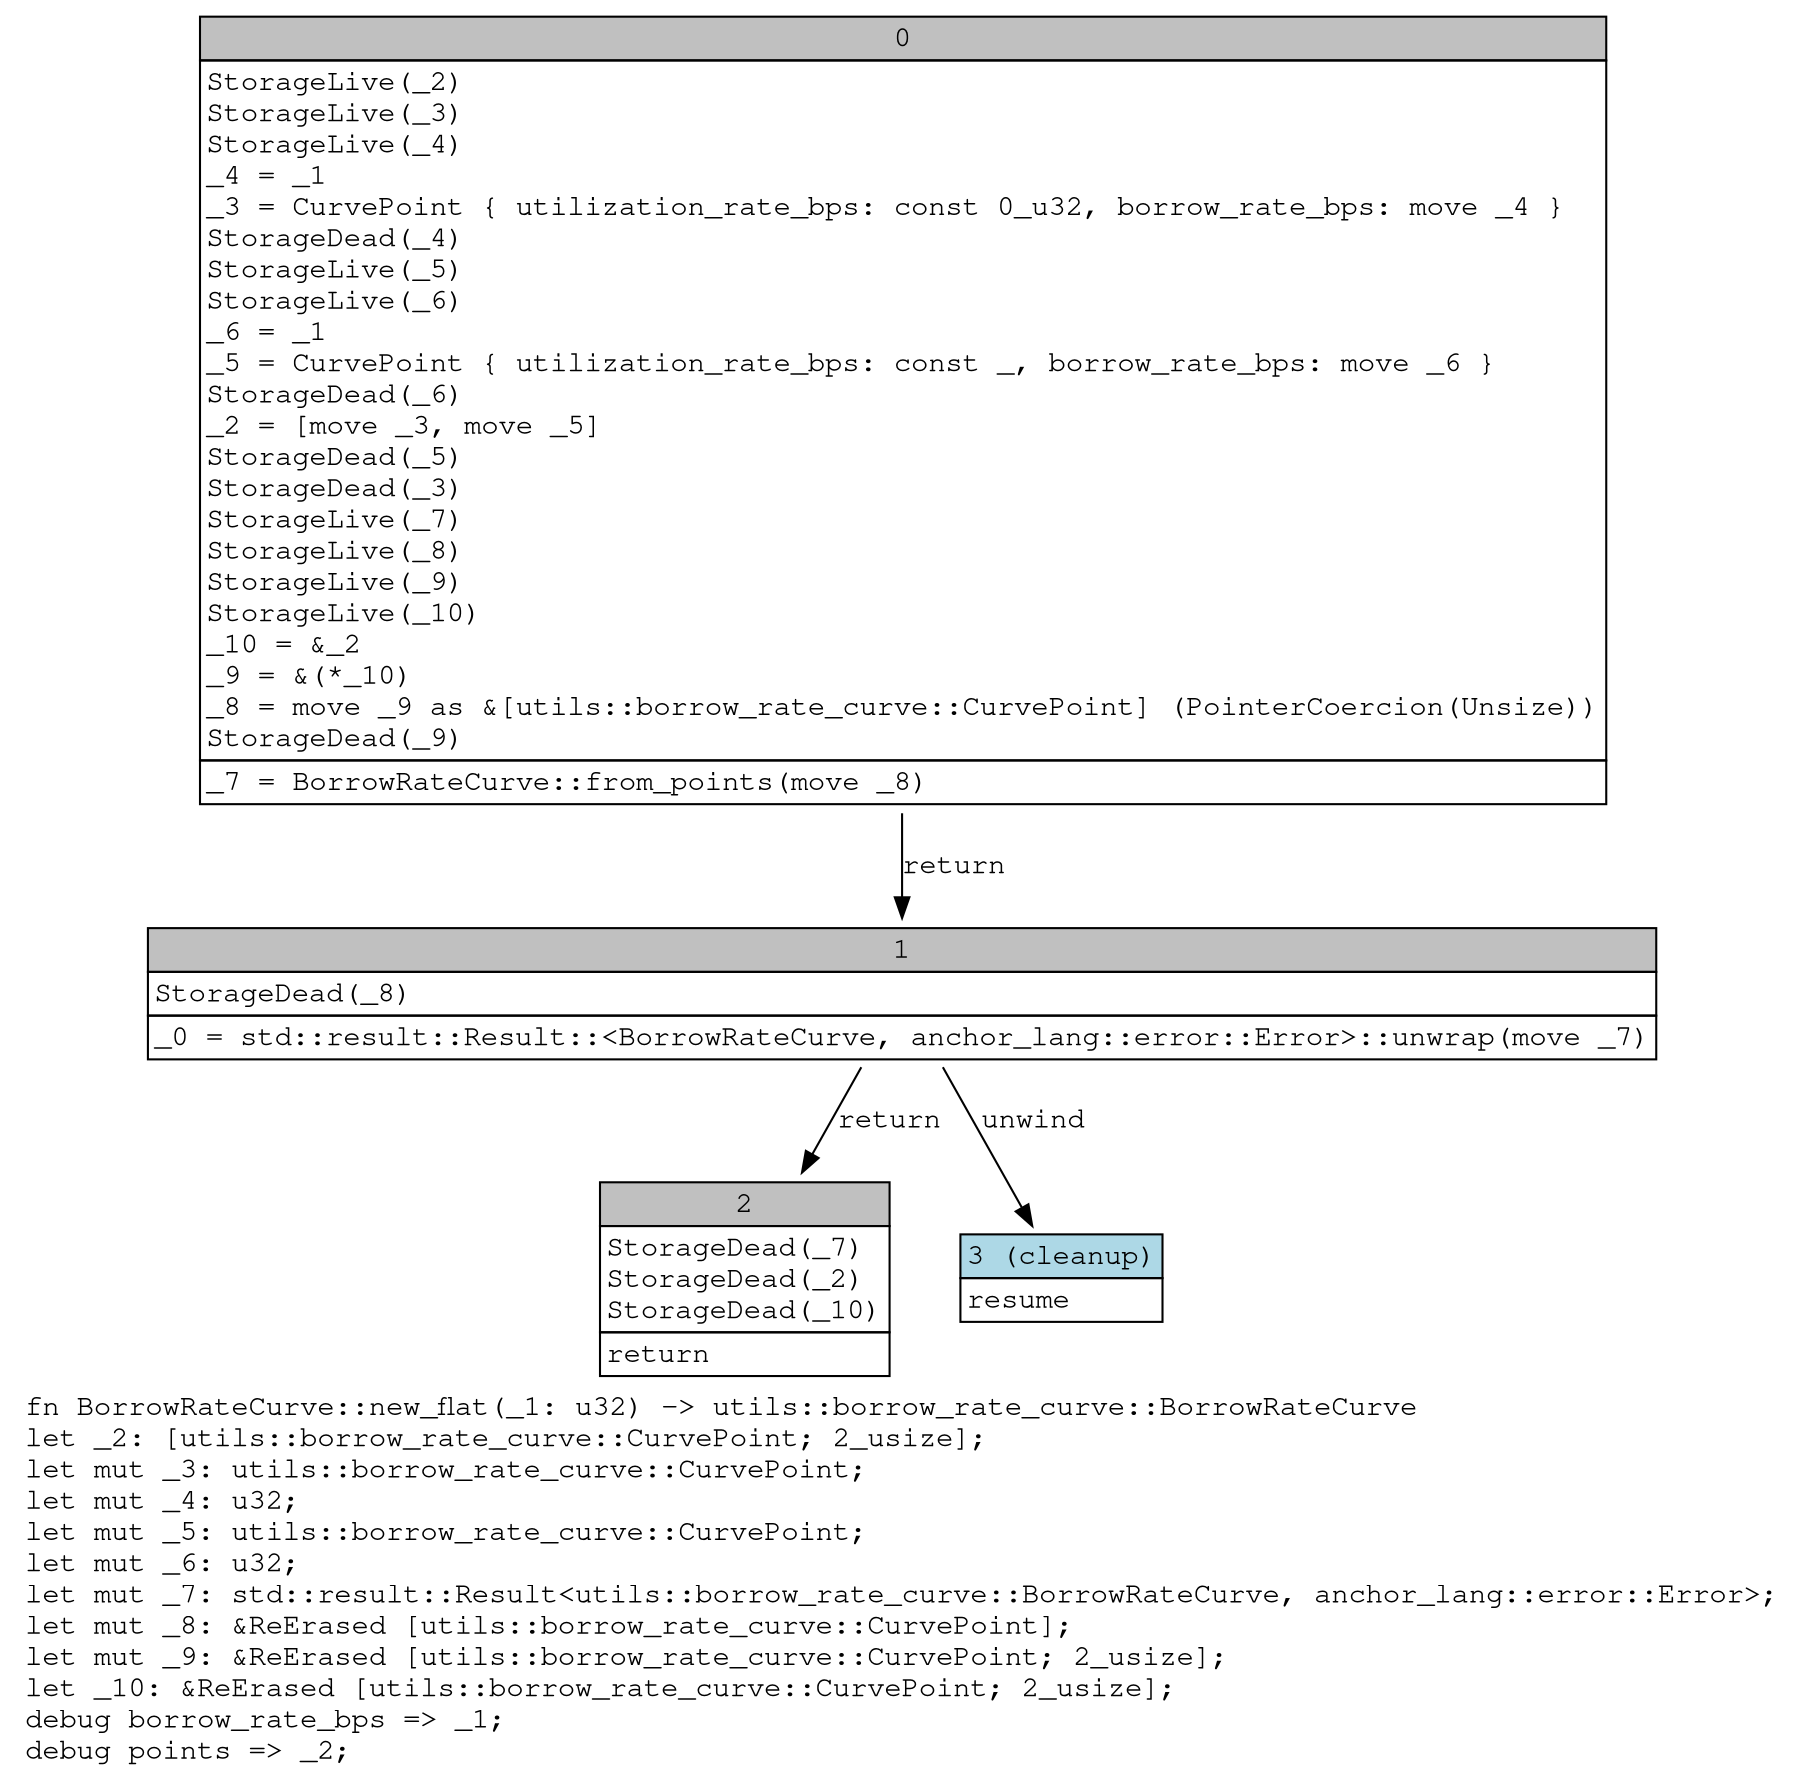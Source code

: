 digraph Mir_0_2217 {
    graph [fontname="Courier, monospace"];
    node [fontname="Courier, monospace"];
    edge [fontname="Courier, monospace"];
    label=<fn BorrowRateCurve::new_flat(_1: u32) -&gt; utils::borrow_rate_curve::BorrowRateCurve<br align="left"/>let _2: [utils::borrow_rate_curve::CurvePoint; 2_usize];<br align="left"/>let mut _3: utils::borrow_rate_curve::CurvePoint;<br align="left"/>let mut _4: u32;<br align="left"/>let mut _5: utils::borrow_rate_curve::CurvePoint;<br align="left"/>let mut _6: u32;<br align="left"/>let mut _7: std::result::Result&lt;utils::borrow_rate_curve::BorrowRateCurve, anchor_lang::error::Error&gt;;<br align="left"/>let mut _8: &amp;ReErased [utils::borrow_rate_curve::CurvePoint];<br align="left"/>let mut _9: &amp;ReErased [utils::borrow_rate_curve::CurvePoint; 2_usize];<br align="left"/>let _10: &amp;ReErased [utils::borrow_rate_curve::CurvePoint; 2_usize];<br align="left"/>debug borrow_rate_bps =&gt; _1;<br align="left"/>debug points =&gt; _2;<br align="left"/>>;
    bb0__0_2217 [shape="none", label=<<table border="0" cellborder="1" cellspacing="0"><tr><td bgcolor="gray" align="center" colspan="1">0</td></tr><tr><td align="left" balign="left">StorageLive(_2)<br/>StorageLive(_3)<br/>StorageLive(_4)<br/>_4 = _1<br/>_3 = CurvePoint { utilization_rate_bps: const 0_u32, borrow_rate_bps: move _4 }<br/>StorageDead(_4)<br/>StorageLive(_5)<br/>StorageLive(_6)<br/>_6 = _1<br/>_5 = CurvePoint { utilization_rate_bps: const _, borrow_rate_bps: move _6 }<br/>StorageDead(_6)<br/>_2 = [move _3, move _5]<br/>StorageDead(_5)<br/>StorageDead(_3)<br/>StorageLive(_7)<br/>StorageLive(_8)<br/>StorageLive(_9)<br/>StorageLive(_10)<br/>_10 = &amp;_2<br/>_9 = &amp;(*_10)<br/>_8 = move _9 as &amp;[utils::borrow_rate_curve::CurvePoint] (PointerCoercion(Unsize))<br/>StorageDead(_9)<br/></td></tr><tr><td align="left">_7 = BorrowRateCurve::from_points(move _8)</td></tr></table>>];
    bb1__0_2217 [shape="none", label=<<table border="0" cellborder="1" cellspacing="0"><tr><td bgcolor="gray" align="center" colspan="1">1</td></tr><tr><td align="left" balign="left">StorageDead(_8)<br/></td></tr><tr><td align="left">_0 = std::result::Result::&lt;BorrowRateCurve, anchor_lang::error::Error&gt;::unwrap(move _7)</td></tr></table>>];
    bb2__0_2217 [shape="none", label=<<table border="0" cellborder="1" cellspacing="0"><tr><td bgcolor="gray" align="center" colspan="1">2</td></tr><tr><td align="left" balign="left">StorageDead(_7)<br/>StorageDead(_2)<br/>StorageDead(_10)<br/></td></tr><tr><td align="left">return</td></tr></table>>];
    bb3__0_2217 [shape="none", label=<<table border="0" cellborder="1" cellspacing="0"><tr><td bgcolor="lightblue" align="center" colspan="1">3 (cleanup)</td></tr><tr><td align="left">resume</td></tr></table>>];
    bb0__0_2217 -> bb1__0_2217 [label="return"];
    bb1__0_2217 -> bb2__0_2217 [label="return"];
    bb1__0_2217 -> bb3__0_2217 [label="unwind"];
}
